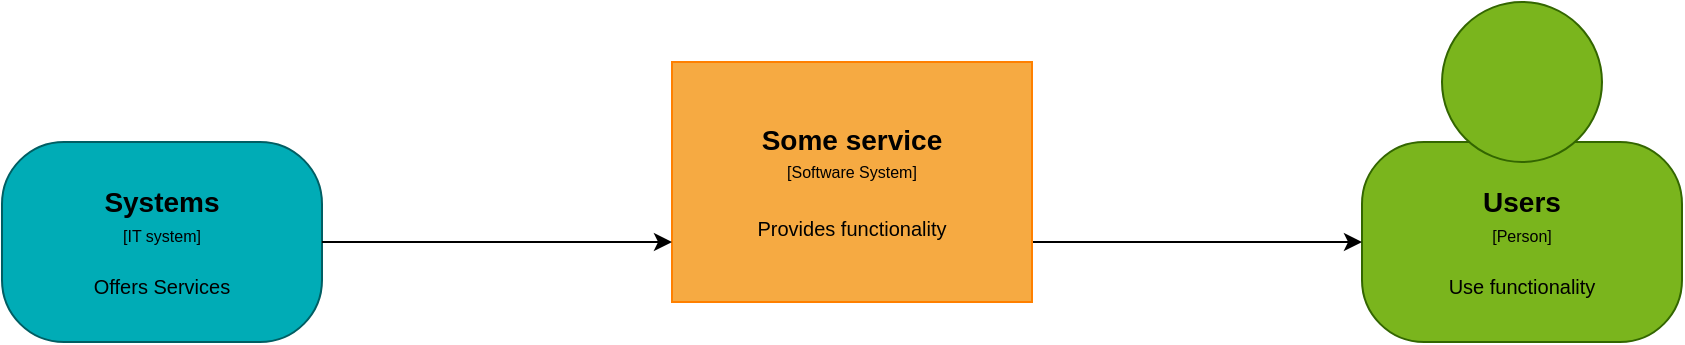 <mxfile version="16.5.1" type="device" pages="3"><diagram id="jrasyvwKhYdHsA7TbkCG" name="Domain - Systems &amp; Users"><mxGraphModel dx="2062" dy="1225" grid="1" gridSize="10" guides="1" tooltips="1" connect="1" arrows="1" fold="1" page="1" pageScale="1" pageWidth="1169" pageHeight="827" math="0" shadow="0"><root><mxCell id="0"/><mxCell id="1" parent="0"/><object label="" placeholders="1" instruction="edit data of the lower shape within the group" id="B37Gq2grIWzjb4JiOZLF-1"><mxCell style="group;resizable=0;" vertex="1" connectable="0" parent="1"><mxGeometry x="840" y="200" width="160" height="170" as="geometry"/></mxCell></object><object label="&lt;div style=&quot;white-space: normal;&quot;&gt;&lt;span style=&quot;font-size: 14px&quot;&gt;&lt;b&gt;Users&lt;/b&gt;&lt;/span&gt;&lt;/div&gt;&lt;div style=&quot;white-space: normal;&quot;&gt;&lt;font style=&quot;font-size: 8px&quot;&gt;[Person]&lt;/font&gt;&lt;/div&gt;&lt;div style=&quot;white-space: normal; font-size: 8px;&quot;&gt;&lt;span style=&quot;font-size: x-small&quot;&gt;&lt;br&gt;&lt;/span&gt;&lt;/div&gt;&lt;div style=&quot;white-space: normal;&quot;&gt;&lt;font size=&quot;1&quot;&gt;Use functionality&lt;/font&gt;&lt;/div&gt;" name="Actor Name" description="Description" placeholders="1" id="B37Gq2grIWzjb4JiOZLF-2"><mxCell style="rounded=1;whiteSpace=wrap;html=1;strokeColor=#336600;fillColor=#7AB51D;fontColor=#000000;arcSize=31;" vertex="1" parent="B37Gq2grIWzjb4JiOZLF-1"><mxGeometry y="70" width="160" height="100" as="geometry"/></mxCell></object><mxCell id="B37Gq2grIWzjb4JiOZLF-3" value="" style="ellipse;whiteSpace=wrap;html=1;aspect=fixed;strokeColor=#336600;fillColor=#7AB51D;fontColor=#000000;" vertex="1" parent="B37Gq2grIWzjb4JiOZLF-1"><mxGeometry x="40" width="80" height="80" as="geometry"/></mxCell><object label="" placeholders="1" instruction="edit data of the lower shape within the group" id="B37Gq2grIWzjb4JiOZLF-4"><mxCell style="group;resizable=0;fillColor=none;" vertex="1" connectable="0" parent="1"><mxGeometry x="160" y="200" width="160" height="170" as="geometry"/></mxCell></object><object label="&lt;div style=&quot;white-space: normal;&quot;&gt;&lt;span style=&quot;font-size: 14px&quot;&gt;&lt;b&gt;Systems&lt;/b&gt;&lt;/span&gt;&lt;/div&gt;&lt;div style=&quot;white-space: normal;&quot;&gt;&lt;font style=&quot;font-size: 8px&quot;&gt;[IT system]&lt;/font&gt;&lt;/div&gt;&lt;div style=&quot;white-space: normal; font-size: 8px;&quot;&gt;&lt;span style=&quot;font-size: x-small&quot;&gt;&lt;br&gt;&lt;/span&gt;&lt;/div&gt;&lt;div style=&quot;white-space: normal;&quot;&gt;&lt;font size=&quot;1&quot;&gt;Offers Services&lt;/font&gt;&lt;/div&gt;" name="Actor Name" description="Description" placeholders="1" id="B37Gq2grIWzjb4JiOZLF-5"><mxCell style="rounded=1;whiteSpace=wrap;html=1;strokeColor=#005E63;fillColor=#00ACB6;fontColor=#000000;arcSize=31;" vertex="1" parent="B37Gq2grIWzjb4JiOZLF-4"><mxGeometry y="70" width="160" height="100" as="geometry"/></mxCell></object><mxCell id="B37Gq2grIWzjb4JiOZLF-11" style="edgeStyle=orthogonalEdgeStyle;rounded=0;orthogonalLoop=1;jettySize=auto;html=1;exitX=1;exitY=0.75;exitDx=0;exitDy=0;" edge="1" parent="1" source="B37Gq2grIWzjb4JiOZLF-7" target="B37Gq2grIWzjb4JiOZLF-2"><mxGeometry relative="1" as="geometry"/></mxCell><object label="&lt;div&gt;&lt;span style=&quot;font-size: 14px&quot;&gt;&lt;b&gt;Some service&lt;/b&gt;&lt;/span&gt;&lt;/div&gt;&lt;div&gt;&lt;span style=&quot;font-size: 8px&quot;&gt;[Software System]&lt;/span&gt;&lt;/div&gt;&lt;div&gt;&lt;span style=&quot;font-size: 8px&quot;&gt;&lt;br&gt;&lt;/span&gt;&lt;/div&gt;&lt;div&gt;&lt;font size=&quot;1&quot;&gt;Provides functionality&lt;/font&gt;&lt;/div&gt;" placeholders="1" name="Software System Name" description="Description" id="B37Gq2grIWzjb4JiOZLF-7"><mxCell style="rounded=0;whiteSpace=wrap;html=1;fillColor=#F6AA42;fontColor=#000000;strokeColor=#FF8000;resizable=0;" vertex="1" parent="1"><mxGeometry x="495" y="230" width="180" height="120" as="geometry"/></mxCell></object><mxCell id="B37Gq2grIWzjb4JiOZLF-10" style="edgeStyle=orthogonalEdgeStyle;rounded=0;orthogonalLoop=1;jettySize=auto;html=1;entryX=0;entryY=0.75;entryDx=0;entryDy=0;" edge="1" parent="1" source="B37Gq2grIWzjb4JiOZLF-5" target="B37Gq2grIWzjb4JiOZLF-7"><mxGeometry relative="1" as="geometry"/></mxCell></root></mxGraphModel></diagram><diagram id="EiJC2YVmHB21Ij3XNDWi" name="Systems and Users in Domain"><mxGraphModel dx="1718" dy="1021" grid="1" gridSize="10" guides="1" tooltips="1" connect="1" arrows="1" fold="1" page="1" pageScale="1" pageWidth="1169" pageHeight="827" math="0" shadow="0"><root><mxCell id="-Hp37qyI2WW-Flt4S5uK-0"/><mxCell id="-Hp37qyI2WW-Flt4S5uK-1" parent="-Hp37qyI2WW-Flt4S5uK-0"/><object label="&lt;font style=&quot;font-size: 10px&quot;&gt;&lt;b&gt;UCS Domain&lt;/b&gt;&lt;br style=&quot;font-size: 10px&quot;&gt;[Domain]&lt;/font&gt;" placeholders="1" name="Domain Name" id="-k9TXEfLz49bdfvbWtKc-9"><mxCell style="rounded=0;whiteSpace=wrap;html=1;strokeColor=#828282;fillColor=none;fontColor=#000000;align=left;labelPosition=center;verticalLabelPosition=middle;verticalAlign=bottom;dashed=1;strokeWidth=1;perimeterSpacing=0;spacing=2;spacingTop=0;fontSize=10;dashPattern=8 8;" vertex="1" parent="-Hp37qyI2WW-Flt4S5uK-1"><mxGeometry x="75" y="84" width="1020" height="660" as="geometry"/></mxCell></object><object label="" placeholders="1" instruction="edit data of the lower shape within the group" id="-k9TXEfLz49bdfvbWtKc-0"><mxCell style="group;resizable=0;fontColor=#000000;" vertex="1" connectable="0" parent="-Hp37qyI2WW-Flt4S5uK-1"><mxGeometry x="896" y="304" width="180" height="180" as="geometry"/></mxCell></object><object label="" placeholders="1" instruction="edit data of the lower shape within the group" id="9b2kfCeRrkJ-WDUqMwjG-0"><mxCell style="group;resizable=0;" vertex="1" connectable="0" parent="-k9TXEfLz49bdfvbWtKc-0"><mxGeometry x="10" y="-10" width="170" height="170" as="geometry"/></mxCell></object><object label="" placeholders="1" instruction="edit data of the lower shape within the group" id="9b2kfCeRrkJ-WDUqMwjG-9"><mxCell style="group;resizable=0;" vertex="1" connectable="0" parent="9b2kfCeRrkJ-WDUqMwjG-0"><mxGeometry x="10" y="-10" width="160" height="170" as="geometry"/></mxCell></object><object label="&lt;div style=&quot;color: rgb(255 , 255 , 255) ; white-space: normal&quot;&gt;&lt;span style=&quot;font-size: 14px&quot;&gt;&lt;b&gt;Users&lt;/b&gt;&lt;/span&gt;&lt;/div&gt;&lt;div style=&quot;color: rgb(255 , 255 , 255) ; white-space: normal&quot;&gt;&lt;font style=&quot;font-size: 8px&quot;&gt;[Person]&lt;/font&gt;&lt;/div&gt;&lt;div style=&quot;color: rgb(255 , 255 , 255) ; white-space: normal ; font-size: 8px&quot;&gt;&lt;span style=&quot;font-size: x-small&quot;&gt;&lt;br&gt;&lt;/span&gt;&lt;/div&gt;&lt;div style=&quot;color: rgb(255 , 255 , 255) ; white-space: normal&quot;&gt;&lt;font size=&quot;1&quot;&gt;Use functionality&lt;/font&gt;&lt;/div&gt;" name="Actor Name" description="Description" placeholders="1" id="9b2kfCeRrkJ-WDUqMwjG-10"><mxCell style="rounded=1;whiteSpace=wrap;html=1;strokeColor=#336600;fillColor=#7AB51D;fontColor=#000000;arcSize=31;" vertex="1" parent="9b2kfCeRrkJ-WDUqMwjG-9"><mxGeometry y="70" width="160" height="100" as="geometry"/></mxCell></object><mxCell id="9b2kfCeRrkJ-WDUqMwjG-11" value="" style="ellipse;whiteSpace=wrap;html=1;aspect=fixed;strokeColor=#336600;fillColor=#7AB51D;fontColor=#000000;" vertex="1" parent="9b2kfCeRrkJ-WDUqMwjG-9"><mxGeometry x="40" width="80" height="80" as="geometry"/></mxCell><object label="&lt;div style=&quot;color: rgb(255 , 255 , 255) ; white-space: normal&quot;&gt;&lt;span style=&quot;font-size: 14px&quot;&gt;&lt;b&gt;Users&lt;/b&gt;&lt;/span&gt;&lt;/div&gt;&lt;div style=&quot;color: rgb(255 , 255 , 255) ; white-space: normal&quot;&gt;&lt;font style=&quot;font-size: 8px&quot;&gt;[Person]&lt;/font&gt;&lt;/div&gt;&lt;div style=&quot;color: rgb(255 , 255 , 255) ; white-space: normal ; font-size: 8px&quot;&gt;&lt;span style=&quot;font-size: x-small&quot;&gt;&lt;br&gt;&lt;/span&gt;&lt;/div&gt;&lt;div style=&quot;color: rgb(255 , 255 , 255) ; white-space: normal&quot;&gt;&lt;font size=&quot;1&quot;&gt;Use functionality&lt;/font&gt;&lt;/div&gt;" name="Actor Name" description="Description" placeholders="1" id="9b2kfCeRrkJ-WDUqMwjG-1"><mxCell style="rounded=1;whiteSpace=wrap;html=1;strokeColor=#336600;fillColor=#7AB51D;fontColor=#000000;arcSize=31;" vertex="1" parent="9b2kfCeRrkJ-WDUqMwjG-0"><mxGeometry y="70" width="160" height="100" as="geometry"/></mxCell></object><mxCell id="9b2kfCeRrkJ-WDUqMwjG-2" value="" style="ellipse;whiteSpace=wrap;html=1;aspect=fixed;strokeColor=#336600;fillColor=#7AB51D;fontColor=#000000;" vertex="1" parent="9b2kfCeRrkJ-WDUqMwjG-0"><mxGeometry x="40" width="80" height="80" as="geometry"/></mxCell><object label="&lt;div style=&quot;white-space: normal;&quot;&gt;&lt;span style=&quot;font-size: 14px&quot;&gt;&lt;b&gt;Users&lt;/b&gt;&lt;/span&gt;&lt;/div&gt;&lt;div style=&quot;white-space: normal;&quot;&gt;&lt;font style=&quot;font-size: 8px&quot;&gt;[Person]&lt;/font&gt;&lt;/div&gt;&lt;div style=&quot;white-space: normal; font-size: 8px;&quot;&gt;&lt;span style=&quot;font-size: x-small&quot;&gt;&lt;br&gt;&lt;/span&gt;&lt;/div&gt;&lt;div style=&quot;white-space: normal;&quot;&gt;&lt;font size=&quot;1&quot;&gt;Use functionality&lt;/font&gt;&lt;/div&gt;" name="Actor Name" description="Description" placeholders="1" id="-k9TXEfLz49bdfvbWtKc-1"><mxCell style="rounded=1;whiteSpace=wrap;html=1;strokeColor=#336600;fillColor=#7AB51D;fontColor=#000000;arcSize=31;" vertex="1" parent="-k9TXEfLz49bdfvbWtKc-0"><mxGeometry y="70" width="160" height="100" as="geometry"/></mxCell></object><mxCell id="-k9TXEfLz49bdfvbWtKc-2" value="" style="ellipse;whiteSpace=wrap;html=1;aspect=fixed;strokeColor=#336600;fillColor=#7AB51D;fontColor=#000000;" vertex="1" parent="-k9TXEfLz49bdfvbWtKc-0"><mxGeometry x="40" width="80" height="80" as="geometry"/></mxCell><mxCell id="-k9TXEfLz49bdfvbWtKc-6" style="edgeStyle=orthogonalEdgeStyle;rounded=0;orthogonalLoop=1;jettySize=auto;html=1;exitX=1;exitY=0.75;exitDx=0;exitDy=0;endArrow=none;endFill=0;" edge="1" parent="-Hp37qyI2WW-Flt4S5uK-1" source="-k9TXEfLz49bdfvbWtKc-7"><mxGeometry relative="1" as="geometry"><mxPoint x="753" y="424" as="targetPoint"/></mxGeometry></mxCell><object label="&lt;div&gt;&lt;span style=&quot;font-size: 14px&quot;&gt;&lt;b&gt;Service A&lt;/b&gt;&lt;/span&gt;&lt;/div&gt;&lt;div&gt;&lt;span style=&quot;font-size: 8px&quot;&gt;[Software System]&lt;/span&gt;&lt;/div&gt;&lt;div&gt;&lt;span style=&quot;font-size: 8px&quot;&gt;&lt;br&gt;&lt;/span&gt;&lt;/div&gt;&lt;div&gt;&lt;font size=&quot;1&quot;&gt;Provides functionality&lt;/font&gt;&lt;/div&gt;" placeholders="1" name="Software System Name" description="Description" id="-k9TXEfLz49bdfvbWtKc-7"><mxCell style="rounded=0;whiteSpace=wrap;html=1;fillColor=#F6AA42;fontColor=#000000;strokeColor=#BF8533;resizable=0;" vertex="1" parent="-Hp37qyI2WW-Flt4S5uK-1"><mxGeometry x="430" y="134" width="180" height="120" as="geometry"/></mxCell></object><mxCell id="-k9TXEfLz49bdfvbWtKc-8" style="edgeStyle=orthogonalEdgeStyle;rounded=0;orthogonalLoop=1;jettySize=auto;html=1;" edge="1" parent="-Hp37qyI2WW-Flt4S5uK-1" source="-k9TXEfLz49bdfvbWtKc-4" target="-k9TXEfLz49bdfvbWtKc-7"><mxGeometry relative="1" as="geometry"/></mxCell><mxCell id="9b2kfCeRrkJ-WDUqMwjG-12" style="edgeStyle=orthogonalEdgeStyle;rounded=0;orthogonalLoop=1;jettySize=auto;html=1;entryX=0;entryY=0.5;entryDx=0;entryDy=0;exitX=1;exitY=0.75;exitDx=0;exitDy=0;" edge="1" parent="-Hp37qyI2WW-Flt4S5uK-1" source="-k9TXEfLz49bdfvbWtKc-16" target="-k9TXEfLz49bdfvbWtKc-1"><mxGeometry relative="1" as="geometry"/></mxCell><object label="&lt;div&gt;&lt;span style=&quot;font-size: 14px&quot;&gt;&lt;b&gt;Service B&lt;/b&gt;&lt;/span&gt;&lt;/div&gt;&lt;div&gt;&lt;span style=&quot;font-size: 8px&quot;&gt;[Software System]&lt;/span&gt;&lt;/div&gt;&lt;div&gt;&lt;span style=&quot;font-size: 8px&quot;&gt;&lt;br&gt;&lt;/span&gt;&lt;/div&gt;&lt;div&gt;&lt;font size=&quot;1&quot;&gt;Provides functionality&lt;/font&gt;&lt;/div&gt;" placeholders="1" name="Software System Name" description="Description" id="-k9TXEfLz49bdfvbWtKc-16"><mxCell style="rounded=0;whiteSpace=wrap;html=1;fillColor=#F6AA42;fontColor=#000000;strokeColor=#BF8533;resizable=0;" vertex="1" parent="-Hp37qyI2WW-Flt4S5uK-1"><mxGeometry x="430" y="334" width="180" height="120" as="geometry"/></mxCell></object><mxCell id="9b2kfCeRrkJ-WDUqMwjG-13" style="edgeStyle=orthogonalEdgeStyle;rounded=0;orthogonalLoop=1;jettySize=auto;html=1;exitX=1;exitY=0.75;exitDx=0;exitDy=0;endArrow=none;endFill=0;" edge="1" parent="-Hp37qyI2WW-Flt4S5uK-1" source="-k9TXEfLz49bdfvbWtKc-17"><mxGeometry relative="1" as="geometry"><mxPoint x="753" y="424" as="targetPoint"/></mxGeometry></mxCell><object label="&lt;div&gt;&lt;span style=&quot;font-size: 14px&quot;&gt;&lt;b&gt;Service ...&lt;/b&gt;&lt;/span&gt;&lt;/div&gt;&lt;div&gt;&lt;span style=&quot;font-size: 8px&quot;&gt;[Software System]&lt;/span&gt;&lt;/div&gt;&lt;div&gt;&lt;span style=&quot;font-size: 8px&quot;&gt;&lt;br&gt;&lt;/span&gt;&lt;/div&gt;&lt;div&gt;&lt;font size=&quot;1&quot;&gt;Provides functionality&lt;/font&gt;&lt;/div&gt;" placeholders="1" name="Software System Name" description="Description" id="-k9TXEfLz49bdfvbWtKc-17"><mxCell style="rounded=0;whiteSpace=wrap;html=1;fillColor=#F6AA42;fontColor=#000000;strokeColor=#BF8533;resizable=0;labelBackgroundColor=none;" vertex="1" parent="-Hp37qyI2WW-Flt4S5uK-1"><mxGeometry x="430" y="534" width="180" height="120" as="geometry"/></mxCell></object><mxCell id="-k9TXEfLz49bdfvbWtKc-18" style="edgeStyle=orthogonalEdgeStyle;rounded=0;orthogonalLoop=1;jettySize=auto;html=1;" edge="1" parent="-Hp37qyI2WW-Flt4S5uK-1" source="-k9TXEfLz49bdfvbWtKc-11" target="-k9TXEfLz49bdfvbWtKc-16"><mxGeometry relative="1" as="geometry"/></mxCell><mxCell id="-k9TXEfLz49bdfvbWtKc-19" style="edgeStyle=orthogonalEdgeStyle;rounded=0;orthogonalLoop=1;jettySize=auto;html=1;entryX=0;entryY=0.5;entryDx=0;entryDy=0;" edge="1" parent="-Hp37qyI2WW-Flt4S5uK-1" source="-k9TXEfLz49bdfvbWtKc-14" target="-k9TXEfLz49bdfvbWtKc-17"><mxGeometry relative="1" as="geometry"/></mxCell><object label="&lt;div style=&quot;white-space: normal;&quot;&gt;&lt;span style=&quot;font-size: 14px&quot;&gt;&lt;b&gt;System ...&lt;/b&gt;&lt;/span&gt;&lt;/div&gt;&lt;div style=&quot;white-space: normal;&quot;&gt;&lt;font style=&quot;font-size: 8px&quot;&gt;[IT system]&lt;/font&gt;&lt;/div&gt;&lt;div style=&quot;white-space: normal; font-size: 8px;&quot;&gt;&lt;span style=&quot;font-size: x-small&quot;&gt;&lt;br&gt;&lt;/span&gt;&lt;/div&gt;&lt;div style=&quot;white-space: normal;&quot;&gt;&lt;font size=&quot;1&quot;&gt;Offers Service ...&lt;/font&gt;&lt;/div&gt;" name="Actor Name" description="Description" placeholders="1" id="-k9TXEfLz49bdfvbWtKc-14"><mxCell style="rounded=1;whiteSpace=wrap;html=1;strokeColor=#005E63;fillColor=#00ACB6;fontColor=#000000;arcSize=31;" vertex="1" parent="-Hp37qyI2WW-Flt4S5uK-1"><mxGeometry x="95" y="544" width="160" height="100" as="geometry"/></mxCell></object><object label="&lt;div style=&quot;white-space: normal;&quot;&gt;&lt;span style=&quot;font-size: 14px&quot;&gt;&lt;b&gt;System B&lt;/b&gt;&lt;/span&gt;&lt;/div&gt;&lt;div style=&quot;white-space: normal;&quot;&gt;&lt;font style=&quot;font-size: 8px&quot;&gt;[IT system]&lt;/font&gt;&lt;/div&gt;&lt;div style=&quot;white-space: normal; font-size: 8px;&quot;&gt;&lt;span style=&quot;font-size: x-small&quot;&gt;&lt;br&gt;&lt;/span&gt;&lt;/div&gt;&lt;div style=&quot;white-space: normal;&quot;&gt;&lt;font size=&quot;1&quot;&gt;Offers Service B&lt;/font&gt;&lt;/div&gt;" name="Actor Name" description="Description" placeholders="1" id="-k9TXEfLz49bdfvbWtKc-11"><mxCell style="rounded=1;whiteSpace=wrap;html=1;strokeColor=#005E63;fillColor=#00ACB6;fontColor=#000000;arcSize=31;" vertex="1" parent="-Hp37qyI2WW-Flt4S5uK-1"><mxGeometry x="95" y="344" width="160" height="100" as="geometry"/></mxCell></object><object label="&lt;div style=&quot;white-space: normal;&quot;&gt;&lt;span style=&quot;font-size: 14px&quot;&gt;&lt;b&gt;System A&lt;/b&gt;&lt;/span&gt;&lt;/div&gt;&lt;div style=&quot;white-space: normal;&quot;&gt;&lt;font style=&quot;font-size: 8px&quot;&gt;[IT system]&lt;/font&gt;&lt;/div&gt;&lt;div style=&quot;white-space: normal; font-size: 8px;&quot;&gt;&lt;span style=&quot;font-size: x-small&quot;&gt;&lt;br&gt;&lt;/span&gt;&lt;/div&gt;&lt;div style=&quot;white-space: normal;&quot;&gt;&lt;font size=&quot;1&quot;&gt;Offers Service A&lt;/font&gt;&lt;/div&gt;" name="Actor Name" description="Description" placeholders="1" id="-k9TXEfLz49bdfvbWtKc-4"><mxCell style="rounded=1;whiteSpace=wrap;html=1;strokeColor=#005E63;fillColor=#00ACB6;fontColor=#000000;arcSize=31;" vertex="1" parent="-Hp37qyI2WW-Flt4S5uK-1"><mxGeometry x="95" y="144" width="160" height="100" as="geometry"/></mxCell></object></root></mxGraphModel></diagram><diagram id="zLzr_QgLj4AL0KJtn9Wp" name="Domain database"><mxGraphModel dx="1178" dy="1869" grid="1" gridSize="10" guides="1" tooltips="1" connect="1" arrows="1" fold="1" page="1" pageScale="1" pageWidth="827" pageHeight="1169" math="0" shadow="0"><root><mxCell id="LEUE8VJF1oEx7ZblFDc0-0"/><mxCell id="LEUE8VJF1oEx7ZblFDc0-1" parent="LEUE8VJF1oEx7ZblFDc0-0"/><object label="&lt;div style=&quot;white-space: normal;&quot;&gt;&lt;span style=&quot;font-size: 14px&quot;&gt;&lt;b&gt;Domain database&lt;/b&gt;&lt;/span&gt;&lt;/div&gt;&lt;div style=&quot;font-size: 12px; white-space: normal;&quot;&gt;&lt;font style=&quot;font-size: 8px&quot;&gt;[Container: database]&lt;/font&gt;&lt;/div&gt;&lt;div style=&quot;white-space: normal; font-size: 8px;&quot;&gt;&lt;font style=&quot;line-height: 9.6px&quot;&gt;&lt;br&gt;&lt;/font&gt;&lt;/div&gt;&lt;div style=&quot;white-space: normal;&quot;&gt;Central database for domain objects&lt;/div&gt;" placeholders="1" name="Container Name" description="Description" technology="e.g. PostgreSQL" id="dHAVK-8rMT2LzxiaRHFa-45"><mxCell style="shape=cylinder;whiteSpace=wrap;html=1;boundedLbl=1;backgroundOutline=1;strokeColor=#BF8533;strokeWidth=1;fillColor=#F6AA42;fontSize=9;fontColor=#000000;align=center;resizable=0;labelBackgroundColor=none;" vertex="1" parent="LEUE8VJF1oEx7ZblFDc0-1"><mxGeometry x="311.46" y="-600" width="180" height="120" as="geometry"/></mxCell></object><mxCell id="dHAVK-8rMT2LzxiaRHFa-46" value="" style="endArrow=none;html=1;rounded=0;fontColor=#000000;entryX=0.15;entryY=0.05;entryDx=0;entryDy=0;entryPerimeter=0;exitX=0;exitY=1;exitDx=0;exitDy=0;" edge="1" parent="LEUE8VJF1oEx7ZblFDc0-1" source="LEUE8VJF1oEx7ZblFDc0-2" target="dHAVK-8rMT2LzxiaRHFa-45"><mxGeometry width="50" height="50" relative="1" as="geometry"><mxPoint x="-38.53" y="-520" as="sourcePoint"/><mxPoint x="11.47" y="-570" as="targetPoint"/></mxGeometry></mxCell><mxCell id="dHAVK-8rMT2LzxiaRHFa-47" value="" style="endArrow=none;html=1;rounded=0;fontColor=#000000;entryX=0.85;entryY=0.05;entryDx=0;entryDy=0;entryPerimeter=0;exitX=1;exitY=1;exitDx=0;exitDy=0;" edge="1" parent="LEUE8VJF1oEx7ZblFDc0-1" source="LEUE8VJF1oEx7ZblFDc0-2" target="dHAVK-8rMT2LzxiaRHFa-45"><mxGeometry width="50" height="50" relative="1" as="geometry"><mxPoint x="181.47" y="-740" as="sourcePoint"/><mxPoint x="348.47" y="-599" as="targetPoint"/></mxGeometry></mxCell><mxCell id="DHWsSjs4ibbHMgGCK82g-1" value="" style="endArrow=none;html=1;rounded=0;fontColor=#000000;entryX=0;entryY=0;entryDx=0;entryDy=0;exitX=0.15;exitY=0.95;exitDx=0;exitDy=0;exitPerimeter=0;" edge="1" parent="LEUE8VJF1oEx7ZblFDc0-1" source="dHAVK-8rMT2LzxiaRHFa-45" target="NktUftD6-f4OuMkN_kqY-15"><mxGeometry width="50" height="50" relative="1" as="geometry"><mxPoint x="341.47" y="-500" as="sourcePoint"/><mxPoint x="661.47" y="-650" as="targetPoint"/></mxGeometry></mxCell><mxCell id="DHWsSjs4ibbHMgGCK82g-2" value="" style="endArrow=none;html=1;rounded=0;fontColor=#000000;exitX=0.85;exitY=0.95;exitDx=0;exitDy=0;exitPerimeter=0;entryX=1;entryY=0;entryDx=0;entryDy=0;" edge="1" parent="LEUE8VJF1oEx7ZblFDc0-1" source="dHAVK-8rMT2LzxiaRHFa-45" target="NktUftD6-f4OuMkN_kqY-15"><mxGeometry width="50" height="50" relative="1" as="geometry"><mxPoint x="611.47" y="-600" as="sourcePoint"/><mxPoint x="661.47" y="-650" as="targetPoint"/></mxGeometry></mxCell><object label="&lt;font style=&quot;font-size: 10px&quot;&gt;&lt;b&gt;Identities&lt;/b&gt;&lt;br style=&quot;font-size: 10px&quot;&gt;[Container]&lt;/font&gt;" placeholders="1" name="Container Name" id="LEUE8VJF1oEx7ZblFDc0-2"><mxCell style="rounded=0;whiteSpace=wrap;html=1;strokeColor=#828282;fillColor=#D8D8D6;fontColor=#000000;align=left;labelPosition=center;verticalLabelPosition=middle;verticalAlign=bottom;dashed=1;strokeWidth=1;perimeterSpacing=0;spacing=2;spacingTop=0;fontSize=10;dashPattern=8 8;container=0;labelBackgroundColor=none;" vertex="1" parent="LEUE8VJF1oEx7ZblFDc0-1"><mxGeometry x="152.2" y="-940" width="498.53" height="260" as="geometry"><mxRectangle x="560" y="40" width="110" height="30" as="alternateBounds"/></mxGeometry></mxCell></object><object label="&lt;font style=&quot;font-size: 10px&quot;&gt;&lt;b&gt;User Group B&lt;/b&gt;&lt;br style=&quot;font-size: 10px&quot;&gt;[Container]&lt;/font&gt;" placeholders="1" name="Container Name" id="dHAVK-8rMT2LzxiaRHFa-13"><mxCell style="rounded=0;whiteSpace=wrap;html=1;strokeColor=#828282;fillColor=default;fontColor=#000000;align=left;labelPosition=center;verticalLabelPosition=middle;verticalAlign=bottom;dashed=1;strokeWidth=1;perimeterSpacing=0;spacing=2;spacingTop=0;fontSize=10;dashPattern=8 8;container=0;labelBackgroundColor=none;" vertex="1" parent="LEUE8VJF1oEx7ZblFDc0-1"><mxGeometry x="170.73" y="-820" width="270" height="100" as="geometry"><mxRectangle x="560" y="40" width="110" height="30" as="alternateBounds"/></mxGeometry></mxCell></object><mxCell id="dHAVK-8rMT2LzxiaRHFa-14" value="" style="group" vertex="1" connectable="0" parent="LEUE8VJF1oEx7ZblFDc0-1"><mxGeometry x="180.73" y="-800" width="47.06" height="50" as="geometry"/></mxCell><object label="&lt;div style=&quot;white-space: normal&quot;&gt;&lt;br&gt;&lt;/div&gt;" name="Actor Name" description="Description" placeholders="1" id="dHAVK-8rMT2LzxiaRHFa-15"><mxCell style="rounded=1;whiteSpace=wrap;html=1;strokeColor=#336600;fillColor=#7AB51D;fontColor=#000000;arcSize=31;" vertex="1" parent="dHAVK-8rMT2LzxiaRHFa-14"><mxGeometry y="20.588" width="47.06" height="29.412" as="geometry"/></mxCell></object><mxCell id="dHAVK-8rMT2LzxiaRHFa-16" value="" style="ellipse;whiteSpace=wrap;html=1;aspect=fixed;strokeColor=#336600;fillColor=#7AB51D;fontColor=#000000;" vertex="1" parent="dHAVK-8rMT2LzxiaRHFa-14"><mxGeometry x="11.765" width="23.529" height="23.529" as="geometry"/></mxCell><mxCell id="dHAVK-8rMT2LzxiaRHFa-17" value="" style="group" vertex="1" connectable="0" parent="LEUE8VJF1oEx7ZblFDc0-1"><mxGeometry x="230.73" y="-800" width="47.06" height="50" as="geometry"/></mxCell><object label="&lt;div style=&quot;white-space: normal&quot;&gt;&lt;br&gt;&lt;/div&gt;" name="Actor Name" description="Description" placeholders="1" id="dHAVK-8rMT2LzxiaRHFa-18"><mxCell style="rounded=1;whiteSpace=wrap;html=1;strokeColor=#336600;fillColor=#7AB51D;fontColor=#000000;arcSize=31;" vertex="1" parent="dHAVK-8rMT2LzxiaRHFa-17"><mxGeometry y="20.588" width="47.06" height="29.412" as="geometry"/></mxCell></object><mxCell id="dHAVK-8rMT2LzxiaRHFa-19" value="" style="ellipse;whiteSpace=wrap;html=1;aspect=fixed;strokeColor=#336600;fillColor=#7AB51D;fontColor=#000000;" vertex="1" parent="dHAVK-8rMT2LzxiaRHFa-17"><mxGeometry x="11.765" width="23.529" height="23.529" as="geometry"/></mxCell><mxCell id="dHAVK-8rMT2LzxiaRHFa-20" value="" style="group" vertex="1" connectable="0" parent="LEUE8VJF1oEx7ZblFDc0-1"><mxGeometry x="280.73" y="-800" width="47.06" height="50" as="geometry"/></mxCell><object label="&lt;div style=&quot;white-space: normal&quot;&gt;&lt;br&gt;&lt;/div&gt;" name="Actor Name" description="Description" placeholders="1" id="dHAVK-8rMT2LzxiaRHFa-21"><mxCell style="rounded=1;whiteSpace=wrap;html=1;strokeColor=#336600;fillColor=#7AB51D;fontColor=#000000;arcSize=31;" vertex="1" parent="dHAVK-8rMT2LzxiaRHFa-20"><mxGeometry y="20.588" width="47.06" height="29.412" as="geometry"/></mxCell></object><mxCell id="dHAVK-8rMT2LzxiaRHFa-22" value="" style="ellipse;whiteSpace=wrap;html=1;aspect=fixed;strokeColor=#336600;fillColor=#7AB51D;fontColor=#000000;" vertex="1" parent="dHAVK-8rMT2LzxiaRHFa-20"><mxGeometry x="11.765" width="23.529" height="23.529" as="geometry"/></mxCell><mxCell id="dHAVK-8rMT2LzxiaRHFa-23" value="" style="group" vertex="1" connectable="0" parent="LEUE8VJF1oEx7ZblFDc0-1"><mxGeometry x="330.73" y="-800" width="47.06" height="50" as="geometry"/></mxCell><object label="&lt;div style=&quot;white-space: normal&quot;&gt;&lt;br&gt;&lt;/div&gt;" name="Actor Name" description="Description" placeholders="1" id="dHAVK-8rMT2LzxiaRHFa-24"><mxCell style="rounded=1;whiteSpace=wrap;html=1;strokeColor=#336600;fillColor=#7AB51D;fontColor=#000000;arcSize=31;" vertex="1" parent="dHAVK-8rMT2LzxiaRHFa-23"><mxGeometry y="20.588" width="47.06" height="29.412" as="geometry"/></mxCell></object><mxCell id="dHAVK-8rMT2LzxiaRHFa-25" value="" style="ellipse;whiteSpace=wrap;html=1;aspect=fixed;strokeColor=#336600;fillColor=#7AB51D;fontColor=#000000;" vertex="1" parent="dHAVK-8rMT2LzxiaRHFa-23"><mxGeometry x="11.765" width="23.529" height="23.529" as="geometry"/></mxCell><mxCell id="dHAVK-8rMT2LzxiaRHFa-26" value="" style="group" vertex="1" connectable="0" parent="LEUE8VJF1oEx7ZblFDc0-1"><mxGeometry x="380.73" y="-800" width="47.06" height="50" as="geometry"/></mxCell><object label="&lt;div style=&quot;white-space: normal&quot;&gt;&lt;br&gt;&lt;/div&gt;" name="Actor Name" description="Description" placeholders="1" id="dHAVK-8rMT2LzxiaRHFa-27"><mxCell style="rounded=1;whiteSpace=wrap;html=1;strokeColor=#336600;fillColor=#7AB51D;fontColor=#000000;arcSize=31;" vertex="1" parent="dHAVK-8rMT2LzxiaRHFa-26"><mxGeometry y="20.588" width="47.06" height="29.412" as="geometry"/></mxCell></object><mxCell id="dHAVK-8rMT2LzxiaRHFa-28" value="" style="ellipse;whiteSpace=wrap;html=1;aspect=fixed;strokeColor=#336600;fillColor=#7AB51D;fontColor=#000000;" vertex="1" parent="dHAVK-8rMT2LzxiaRHFa-26"><mxGeometry x="11.765" width="23.529" height="23.529" as="geometry"/></mxCell><object label="&lt;font style=&quot;font-size: 10px&quot;&gt;&lt;b&gt;User Group A&lt;/b&gt;&lt;br style=&quot;font-size: 10px&quot;&gt;[Container]&lt;/font&gt;" placeholders="1" name="Container Name" id="LEUE8VJF1oEx7ZblFDc0-3"><mxCell style="rounded=0;whiteSpace=wrap;html=1;strokeColor=#828282;fillColor=default;fontColor=#000000;align=left;labelPosition=center;verticalLabelPosition=middle;verticalAlign=bottom;dashed=1;strokeWidth=1;perimeterSpacing=0;spacing=2;spacingTop=0;fontSize=10;dashPattern=8 8;container=0;labelBackgroundColor=none;" vertex="1" parent="LEUE8VJF1oEx7ZblFDc0-1"><mxGeometry x="170.73" y="-930" width="470" height="100" as="geometry"><mxRectangle x="560" y="40" width="110" height="30" as="alternateBounds"/></mxGeometry></mxCell></object><mxCell id="DHWsSjs4ibbHMgGCK82g-56" value="" style="group" vertex="1" connectable="0" parent="LEUE8VJF1oEx7ZblFDc0-1"><mxGeometry x="180.73" y="-920" width="47.06" height="50" as="geometry"/></mxCell><object label="&lt;div style=&quot;white-space: normal&quot;&gt;&lt;br&gt;&lt;/div&gt;" name="Actor Name" description="Description" placeholders="1" id="DHWsSjs4ibbHMgGCK82g-57"><mxCell style="rounded=1;whiteSpace=wrap;html=1;strokeColor=#336600;fillColor=#7AB51D;fontColor=#000000;arcSize=31;" vertex="1" parent="DHWsSjs4ibbHMgGCK82g-56"><mxGeometry y="20.588" width="47.06" height="29.412" as="geometry"/></mxCell></object><mxCell id="DHWsSjs4ibbHMgGCK82g-58" value="" style="ellipse;whiteSpace=wrap;html=1;aspect=fixed;strokeColor=#336600;fillColor=#7AB51D;fontColor=#000000;" vertex="1" parent="DHWsSjs4ibbHMgGCK82g-56"><mxGeometry x="11.765" width="23.529" height="23.529" as="geometry"/></mxCell><mxCell id="DHWsSjs4ibbHMgGCK82g-59" value="" style="group" vertex="1" connectable="0" parent="LEUE8VJF1oEx7ZblFDc0-1"><mxGeometry x="230.73" y="-920" width="47.06" height="50" as="geometry"/></mxCell><object label="&lt;div style=&quot;white-space: normal&quot;&gt;&lt;br&gt;&lt;/div&gt;" name="Actor Name" description="Description" placeholders="1" id="DHWsSjs4ibbHMgGCK82g-60"><mxCell style="rounded=1;whiteSpace=wrap;html=1;strokeColor=#336600;fillColor=#7AB51D;fontColor=#000000;arcSize=31;" vertex="1" parent="DHWsSjs4ibbHMgGCK82g-59"><mxGeometry y="20.588" width="47.06" height="29.412" as="geometry"/></mxCell></object><mxCell id="DHWsSjs4ibbHMgGCK82g-61" value="" style="ellipse;whiteSpace=wrap;html=1;aspect=fixed;strokeColor=#336600;fillColor=#7AB51D;fontColor=#000000;" vertex="1" parent="DHWsSjs4ibbHMgGCK82g-59"><mxGeometry x="11.765" width="23.529" height="23.529" as="geometry"/></mxCell><mxCell id="DHWsSjs4ibbHMgGCK82g-62" value="" style="group" vertex="1" connectable="0" parent="LEUE8VJF1oEx7ZblFDc0-1"><mxGeometry x="280.73" y="-920" width="47.06" height="50" as="geometry"/></mxCell><object label="&lt;div style=&quot;white-space: normal&quot;&gt;&lt;br&gt;&lt;/div&gt;" name="Actor Name" description="Description" placeholders="1" id="DHWsSjs4ibbHMgGCK82g-63"><mxCell style="rounded=1;whiteSpace=wrap;html=1;strokeColor=#336600;fillColor=#7AB51D;fontColor=#000000;arcSize=31;" vertex="1" parent="DHWsSjs4ibbHMgGCK82g-62"><mxGeometry y="20.588" width="47.06" height="29.412" as="geometry"/></mxCell></object><mxCell id="DHWsSjs4ibbHMgGCK82g-64" value="" style="ellipse;whiteSpace=wrap;html=1;aspect=fixed;strokeColor=#336600;fillColor=#7AB51D;fontColor=#000000;" vertex="1" parent="DHWsSjs4ibbHMgGCK82g-62"><mxGeometry x="11.765" width="23.529" height="23.529" as="geometry"/></mxCell><mxCell id="DHWsSjs4ibbHMgGCK82g-65" value="" style="group" vertex="1" connectable="0" parent="LEUE8VJF1oEx7ZblFDc0-1"><mxGeometry x="330.73" y="-920" width="47.06" height="50" as="geometry"/></mxCell><object label="&lt;div style=&quot;white-space: normal&quot;&gt;&lt;br&gt;&lt;/div&gt;" name="Actor Name" description="Description" placeholders="1" id="DHWsSjs4ibbHMgGCK82g-66"><mxCell style="rounded=1;whiteSpace=wrap;html=1;strokeColor=#336600;fillColor=#7AB51D;fontColor=#000000;arcSize=31;" vertex="1" parent="DHWsSjs4ibbHMgGCK82g-65"><mxGeometry y="20.588" width="47.06" height="29.412" as="geometry"/></mxCell></object><mxCell id="DHWsSjs4ibbHMgGCK82g-67" value="" style="ellipse;whiteSpace=wrap;html=1;aspect=fixed;strokeColor=#336600;fillColor=#7AB51D;fontColor=#000000;" vertex="1" parent="DHWsSjs4ibbHMgGCK82g-65"><mxGeometry x="11.765" width="23.529" height="23.529" as="geometry"/></mxCell><mxCell id="DHWsSjs4ibbHMgGCK82g-68" value="" style="group" vertex="1" connectable="0" parent="LEUE8VJF1oEx7ZblFDc0-1"><mxGeometry x="380.73" y="-920" width="47.06" height="50" as="geometry"/></mxCell><object label="&lt;div style=&quot;white-space: normal&quot;&gt;&lt;br&gt;&lt;/div&gt;" name="Actor Name" description="Description" placeholders="1" id="DHWsSjs4ibbHMgGCK82g-69"><mxCell style="rounded=1;whiteSpace=wrap;html=1;strokeColor=#336600;fillColor=#7AB51D;fontColor=#000000;arcSize=31;" vertex="1" parent="DHWsSjs4ibbHMgGCK82g-68"><mxGeometry y="20.588" width="47.06" height="29.412" as="geometry"/></mxCell></object><mxCell id="DHWsSjs4ibbHMgGCK82g-70" value="" style="ellipse;whiteSpace=wrap;html=1;aspect=fixed;strokeColor=#336600;fillColor=#7AB51D;fontColor=#000000;" vertex="1" parent="DHWsSjs4ibbHMgGCK82g-68"><mxGeometry x="11.765" width="23.529" height="23.529" as="geometry"/></mxCell><mxCell id="DHWsSjs4ibbHMgGCK82g-71" value="" style="group" vertex="1" connectable="0" parent="LEUE8VJF1oEx7ZblFDc0-1"><mxGeometry x="430.73" y="-920" width="47.06" height="50" as="geometry"/></mxCell><object label="&lt;div style=&quot;white-space: normal&quot;&gt;&lt;br&gt;&lt;/div&gt;" name="Actor Name" description="Description" placeholders="1" id="DHWsSjs4ibbHMgGCK82g-72"><mxCell style="rounded=1;whiteSpace=wrap;html=1;strokeColor=#336600;fillColor=#7AB51D;fontColor=#000000;arcSize=31;" vertex="1" parent="DHWsSjs4ibbHMgGCK82g-71"><mxGeometry y="20.588" width="47.06" height="29.412" as="geometry"/></mxCell></object><mxCell id="DHWsSjs4ibbHMgGCK82g-73" value="" style="ellipse;whiteSpace=wrap;html=1;aspect=fixed;strokeColor=#336600;fillColor=#7AB51D;fontColor=#000000;" vertex="1" parent="DHWsSjs4ibbHMgGCK82g-71"><mxGeometry x="11.765" width="23.529" height="23.529" as="geometry"/></mxCell><mxCell id="DHWsSjs4ibbHMgGCK82g-74" value="" style="group" vertex="1" connectable="0" parent="LEUE8VJF1oEx7ZblFDc0-1"><mxGeometry x="480.73" y="-920" width="47.06" height="50" as="geometry"/></mxCell><object label="&lt;div style=&quot;white-space: normal&quot;&gt;&lt;br&gt;&lt;/div&gt;" name="Actor Name" description="Description" placeholders="1" id="DHWsSjs4ibbHMgGCK82g-75"><mxCell style="rounded=1;whiteSpace=wrap;html=1;strokeColor=#336600;fillColor=#7AB51D;fontColor=#000000;arcSize=31;" vertex="1" parent="DHWsSjs4ibbHMgGCK82g-74"><mxGeometry y="20.588" width="47.06" height="29.412" as="geometry"/></mxCell></object><mxCell id="DHWsSjs4ibbHMgGCK82g-76" value="" style="ellipse;whiteSpace=wrap;html=1;aspect=fixed;strokeColor=#336600;fillColor=#7AB51D;fontColor=#000000;" vertex="1" parent="DHWsSjs4ibbHMgGCK82g-74"><mxGeometry x="11.765" width="23.529" height="23.529" as="geometry"/></mxCell><mxCell id="DHWsSjs4ibbHMgGCK82g-77" value="" style="group" vertex="1" connectable="0" parent="LEUE8VJF1oEx7ZblFDc0-1"><mxGeometry x="530.73" y="-920" width="47.06" height="50" as="geometry"/></mxCell><object label="&lt;div style=&quot;white-space: normal&quot;&gt;&lt;br&gt;&lt;/div&gt;" name="Actor Name" description="Description" placeholders="1" id="DHWsSjs4ibbHMgGCK82g-78"><mxCell style="rounded=1;whiteSpace=wrap;html=1;strokeColor=#336600;fillColor=#7AB51D;fontColor=#000000;arcSize=31;" vertex="1" parent="DHWsSjs4ibbHMgGCK82g-77"><mxGeometry y="20.588" width="47.06" height="29.412" as="geometry"/></mxCell></object><mxCell id="DHWsSjs4ibbHMgGCK82g-79" value="" style="ellipse;whiteSpace=wrap;html=1;aspect=fixed;strokeColor=#336600;fillColor=#7AB51D;fontColor=#000000;" vertex="1" parent="DHWsSjs4ibbHMgGCK82g-77"><mxGeometry x="11.765" width="23.529" height="23.529" as="geometry"/></mxCell><mxCell id="DHWsSjs4ibbHMgGCK82g-80" value="" style="group" vertex="1" connectable="0" parent="LEUE8VJF1oEx7ZblFDc0-1"><mxGeometry x="580.73" y="-920" width="47.06" height="50" as="geometry"/></mxCell><object label="&lt;div style=&quot;white-space: normal&quot;&gt;&lt;br&gt;&lt;/div&gt;" name="Actor Name" description="Description" placeholders="1" id="DHWsSjs4ibbHMgGCK82g-81"><mxCell style="rounded=1;whiteSpace=wrap;html=1;strokeColor=#336600;fillColor=#7AB51D;fontColor=#000000;arcSize=31;" vertex="1" parent="DHWsSjs4ibbHMgGCK82g-80"><mxGeometry y="20.588" width="47.06" height="29.412" as="geometry"/></mxCell></object><mxCell id="DHWsSjs4ibbHMgGCK82g-82" value="" style="ellipse;whiteSpace=wrap;html=1;aspect=fixed;strokeColor=#336600;fillColor=#7AB51D;fontColor=#000000;" vertex="1" parent="DHWsSjs4ibbHMgGCK82g-80"><mxGeometry x="11.765" width="23.529" height="23.529" as="geometry"/></mxCell><object label="&lt;font style=&quot;font-size: 10px&quot;&gt;&lt;b&gt;Domain objects&lt;/b&gt;&lt;br style=&quot;font-size: 10px&quot;&gt;[Container]&lt;/font&gt;" placeholders="1" name="Container Name" id="NktUftD6-f4OuMkN_kqY-15"><mxCell style="rounded=0;whiteSpace=wrap;html=1;strokeColor=#828282;fillColor=#D8D8D6;fontColor=#000000;align=left;labelPosition=center;verticalLabelPosition=middle;verticalAlign=bottom;dashed=1;strokeWidth=1;perimeterSpacing=0;spacing=2;spacingTop=0;fontSize=10;dashPattern=8 8;container=0;labelBackgroundColor=none;" vertex="1" parent="LEUE8VJF1oEx7ZblFDc0-1"><mxGeometry x="152.97" y="-400" width="500" height="200" as="geometry"><mxRectangle x="560" y="40" width="110" height="30" as="alternateBounds"/></mxGeometry></mxCell></object><mxCell id="Zqa8Y5F3bt-BlCW9CVaU-0" value="" style="group" vertex="1" connectable="0" parent="LEUE8VJF1oEx7ZblFDc0-1"><mxGeometry x="165.94" y="-290" width="474.06" height="50" as="geometry"/></mxCell><mxCell id="DHWsSjs4ibbHMgGCK82g-6" value="" style="group" vertex="1" connectable="0" parent="Zqa8Y5F3bt-BlCW9CVaU-0"><mxGeometry x="213" width="47.06" height="50" as="geometry"/></mxCell><object label="&lt;div style=&quot;white-space: normal&quot;&gt;&lt;br&gt;&lt;/div&gt;" name="Actor Name" description="Description" placeholders="1" id="DHWsSjs4ibbHMgGCK82g-7"><mxCell style="rounded=1;whiteSpace=wrap;html=1;strokeColor=#336600;fillColor=#7AB51D;fontColor=#000000;arcSize=31;" vertex="1" parent="DHWsSjs4ibbHMgGCK82g-6"><mxGeometry y="20.588" width="47.06" height="29.412" as="geometry"/></mxCell></object><mxCell id="DHWsSjs4ibbHMgGCK82g-8" value="" style="ellipse;whiteSpace=wrap;html=1;aspect=fixed;strokeColor=#336600;fillColor=#7AB51D;fontColor=#000000;" vertex="1" parent="DHWsSjs4ibbHMgGCK82g-6"><mxGeometry x="11.765" width="23.529" height="23.529" as="geometry"/></mxCell><mxCell id="DHWsSjs4ibbHMgGCK82g-9" value="" style="group" vertex="1" connectable="0" parent="Zqa8Y5F3bt-BlCW9CVaU-0"><mxGeometry x="267" width="47.06" height="50" as="geometry"/></mxCell><object label="&lt;div style=&quot;white-space: normal&quot;&gt;&lt;br&gt;&lt;/div&gt;" name="Actor Name" description="Description" placeholders="1" id="DHWsSjs4ibbHMgGCK82g-10"><mxCell style="rounded=1;whiteSpace=wrap;html=1;strokeColor=#336600;fillColor=#7AB51D;fontColor=#000000;arcSize=31;" vertex="1" parent="DHWsSjs4ibbHMgGCK82g-9"><mxGeometry y="20.588" width="47.06" height="29.412" as="geometry"/></mxCell></object><mxCell id="DHWsSjs4ibbHMgGCK82g-11" value="" style="ellipse;whiteSpace=wrap;html=1;aspect=fixed;strokeColor=#336600;fillColor=#7AB51D;fontColor=#000000;" vertex="1" parent="DHWsSjs4ibbHMgGCK82g-9"><mxGeometry x="11.765" width="23.529" height="23.529" as="geometry"/></mxCell><mxCell id="DHWsSjs4ibbHMgGCK82g-12" value="" style="group" vertex="1" connectable="0" parent="Zqa8Y5F3bt-BlCW9CVaU-0"><mxGeometry x="320" width="47.06" height="50" as="geometry"/></mxCell><object label="&lt;div style=&quot;white-space: normal&quot;&gt;&lt;br&gt;&lt;/div&gt;" name="Actor Name" description="Description" placeholders="1" id="DHWsSjs4ibbHMgGCK82g-13"><mxCell style="rounded=1;whiteSpace=wrap;html=1;strokeColor=#336600;fillColor=#7AB51D;fontColor=#000000;arcSize=31;" vertex="1" parent="DHWsSjs4ibbHMgGCK82g-12"><mxGeometry y="20.588" width="47.06" height="29.412" as="geometry"/></mxCell></object><mxCell id="DHWsSjs4ibbHMgGCK82g-14" value="" style="ellipse;whiteSpace=wrap;html=1;aspect=fixed;strokeColor=#336600;fillColor=#7AB51D;fontColor=#000000;" vertex="1" parent="DHWsSjs4ibbHMgGCK82g-12"><mxGeometry x="11.765" width="23.529" height="23.529" as="geometry"/></mxCell><mxCell id="DHWsSjs4ibbHMgGCK82g-15" value="" style="group" vertex="1" connectable="0" parent="Zqa8Y5F3bt-BlCW9CVaU-0"><mxGeometry x="373" width="47.06" height="50" as="geometry"/></mxCell><object label="&lt;div style=&quot;white-space: normal&quot;&gt;&lt;br&gt;&lt;/div&gt;" name="Actor Name" description="Description" placeholders="1" id="DHWsSjs4ibbHMgGCK82g-16"><mxCell style="rounded=1;whiteSpace=wrap;html=1;strokeColor=#336600;fillColor=#7AB51D;fontColor=#000000;arcSize=31;" vertex="1" parent="DHWsSjs4ibbHMgGCK82g-15"><mxGeometry y="20.588" width="47.06" height="29.412" as="geometry"/></mxCell></object><mxCell id="DHWsSjs4ibbHMgGCK82g-17" value="" style="ellipse;whiteSpace=wrap;html=1;aspect=fixed;strokeColor=#336600;fillColor=#7AB51D;fontColor=#000000;" vertex="1" parent="DHWsSjs4ibbHMgGCK82g-15"><mxGeometry x="11.765" width="23.529" height="23.529" as="geometry"/></mxCell><mxCell id="DHWsSjs4ibbHMgGCK82g-18" value="" style="group" vertex="1" connectable="0" parent="Zqa8Y5F3bt-BlCW9CVaU-0"><mxGeometry width="47.06" height="50" as="geometry"/></mxCell><object label="&lt;div style=&quot;white-space: normal&quot;&gt;&lt;br&gt;&lt;/div&gt;" name="Actor Name" description="Description" placeholders="1" id="DHWsSjs4ibbHMgGCK82g-19"><mxCell style="rounded=1;whiteSpace=wrap;html=1;strokeColor=#336600;fillColor=#7AB51D;fontColor=#000000;arcSize=31;" vertex="1" parent="DHWsSjs4ibbHMgGCK82g-18"><mxGeometry y="20.588" width="47.06" height="29.412" as="geometry"/></mxCell></object><mxCell id="DHWsSjs4ibbHMgGCK82g-20" value="" style="ellipse;whiteSpace=wrap;html=1;aspect=fixed;strokeColor=#336600;fillColor=#7AB51D;fontColor=#000000;" vertex="1" parent="DHWsSjs4ibbHMgGCK82g-18"><mxGeometry x="11.765" width="23.529" height="23.529" as="geometry"/></mxCell><mxCell id="DHWsSjs4ibbHMgGCK82g-21" value="" style="group" vertex="1" connectable="0" parent="Zqa8Y5F3bt-BlCW9CVaU-0"><mxGeometry x="53" width="47.06" height="50" as="geometry"/></mxCell><object label="&lt;div style=&quot;white-space: normal&quot;&gt;&lt;br&gt;&lt;/div&gt;" name="Actor Name" description="Description" placeholders="1" id="DHWsSjs4ibbHMgGCK82g-22"><mxCell style="rounded=1;whiteSpace=wrap;html=1;strokeColor=#336600;fillColor=#7AB51D;fontColor=#000000;arcSize=31;" vertex="1" parent="DHWsSjs4ibbHMgGCK82g-21"><mxGeometry y="20.588" width="47.06" height="29.412" as="geometry"/></mxCell></object><mxCell id="DHWsSjs4ibbHMgGCK82g-23" value="" style="ellipse;whiteSpace=wrap;html=1;aspect=fixed;strokeColor=#336600;fillColor=#7AB51D;fontColor=#000000;" vertex="1" parent="DHWsSjs4ibbHMgGCK82g-21"><mxGeometry x="11.765" width="23.529" height="23.529" as="geometry"/></mxCell><mxCell id="DHWsSjs4ibbHMgGCK82g-24" value="" style="group" vertex="1" connectable="0" parent="Zqa8Y5F3bt-BlCW9CVaU-0"><mxGeometry x="107" width="47.06" height="50" as="geometry"/></mxCell><object label="&lt;div style=&quot;white-space: normal&quot;&gt;&lt;br&gt;&lt;/div&gt;" name="Actor Name" description="Description" placeholders="1" id="DHWsSjs4ibbHMgGCK82g-25"><mxCell style="rounded=1;whiteSpace=wrap;html=1;strokeColor=#336600;fillColor=#7AB51D;fontColor=#000000;arcSize=31;" vertex="1" parent="DHWsSjs4ibbHMgGCK82g-24"><mxGeometry y="20.588" width="47.06" height="29.412" as="geometry"/></mxCell></object><mxCell id="DHWsSjs4ibbHMgGCK82g-26" value="" style="ellipse;whiteSpace=wrap;html=1;aspect=fixed;strokeColor=#336600;fillColor=#7AB51D;fontColor=#000000;" vertex="1" parent="DHWsSjs4ibbHMgGCK82g-24"><mxGeometry x="11.765" width="23.529" height="23.529" as="geometry"/></mxCell><mxCell id="DHWsSjs4ibbHMgGCK82g-27" value="" style="group" vertex="1" connectable="0" parent="Zqa8Y5F3bt-BlCW9CVaU-0"><mxGeometry x="160" width="47.06" height="50" as="geometry"/></mxCell><object label="&lt;div style=&quot;white-space: normal&quot;&gt;&lt;br&gt;&lt;/div&gt;" name="Actor Name" description="Description" placeholders="1" id="DHWsSjs4ibbHMgGCK82g-28"><mxCell style="rounded=1;whiteSpace=wrap;html=1;strokeColor=#336600;fillColor=#7AB51D;fontColor=#000000;arcSize=31;" vertex="1" parent="DHWsSjs4ibbHMgGCK82g-27"><mxGeometry y="20.588" width="47.06" height="29.412" as="geometry"/></mxCell></object><mxCell id="DHWsSjs4ibbHMgGCK82g-29" value="" style="ellipse;whiteSpace=wrap;html=1;aspect=fixed;strokeColor=#336600;fillColor=#7AB51D;fontColor=#000000;" vertex="1" parent="DHWsSjs4ibbHMgGCK82g-27"><mxGeometry x="11.765" width="23.529" height="23.529" as="geometry"/></mxCell><mxCell id="DHWsSjs4ibbHMgGCK82g-44" value="" style="group" vertex="1" connectable="0" parent="Zqa8Y5F3bt-BlCW9CVaU-0"><mxGeometry x="427" width="47.06" height="50" as="geometry"/></mxCell><object label="&lt;div style=&quot;white-space: normal&quot;&gt;&lt;br&gt;&lt;/div&gt;" name="Actor Name" description="Description" placeholders="1" id="DHWsSjs4ibbHMgGCK82g-45"><mxCell style="rounded=1;whiteSpace=wrap;html=1;strokeColor=#336600;fillColor=#7AB51D;fontColor=#000000;arcSize=31;" vertex="1" parent="DHWsSjs4ibbHMgGCK82g-44"><mxGeometry y="20.588" width="47.06" height="29.412" as="geometry"/></mxCell></object><mxCell id="DHWsSjs4ibbHMgGCK82g-46" value="" style="ellipse;whiteSpace=wrap;html=1;aspect=fixed;strokeColor=#336600;fillColor=#7AB51D;fontColor=#000000;" vertex="1" parent="DHWsSjs4ibbHMgGCK82g-44"><mxGeometry x="11.765" width="23.529" height="23.529" as="geometry"/></mxCell><mxCell id="Zqa8Y5F3bt-BlCW9CVaU-5" value="" style="group" vertex="1" connectable="0" parent="LEUE8VJF1oEx7ZblFDc0-1"><mxGeometry x="203.705" y="-380.002" width="398.53" height="29.412" as="geometry"/></mxCell><object label="&lt;div style=&quot;white-space: normal&quot;&gt;&lt;br&gt;&lt;/div&gt;" name="Actor Name" description="Description" placeholders="1" id="NktUftD6-f4OuMkN_kqY-4"><mxCell style="rounded=1;whiteSpace=wrap;html=1;strokeColor=#005E63;fillColor=#00ACB6;fontColor=#000000;arcSize=31;flipH=0;" vertex="1" parent="Zqa8Y5F3bt-BlCW9CVaU-5"><mxGeometry width="47.06" height="29.412" as="geometry"/></mxCell></object><object label="&lt;div style=&quot;white-space: normal&quot;&gt;&lt;br&gt;&lt;/div&gt;" name="Actor Name" description="Description" placeholders="1" id="c5zkARhf4C_Hz1kod4lS-1"><mxCell style="rounded=1;whiteSpace=wrap;html=1;strokeColor=#005E63;fillColor=#00ACB6;fontColor=#000000;arcSize=31;flipH=0;" vertex="1" parent="Zqa8Y5F3bt-BlCW9CVaU-5"><mxGeometry x="50.295" width="47.06" height="29.412" as="geometry"/></mxCell></object><object label="&lt;div style=&quot;white-space: normal&quot;&gt;&lt;br&gt;&lt;/div&gt;" name="Actor Name" description="Description" placeholders="1" id="c5zkARhf4C_Hz1kod4lS-4"><mxCell style="rounded=1;whiteSpace=wrap;html=1;strokeColor=#005E63;fillColor=#00ACB6;fontColor=#000000;arcSize=31;flipH=0;" vertex="1" parent="Zqa8Y5F3bt-BlCW9CVaU-5"><mxGeometry x="100.295" width="47.06" height="29.412" as="geometry"/></mxCell></object><object label="&lt;div style=&quot;white-space: normal&quot;&gt;&lt;br&gt;&lt;/div&gt;" name="Actor Name" description="Description" placeholders="1" id="c5zkARhf4C_Hz1kod4lS-7"><mxCell style="rounded=1;whiteSpace=wrap;html=1;strokeColor=#005E63;fillColor=#00ACB6;fontColor=#000000;arcSize=31;flipH=0;" vertex="1" parent="Zqa8Y5F3bt-BlCW9CVaU-5"><mxGeometry x="150.295" width="47.06" height="29.412" as="geometry"/></mxCell></object><object label="&lt;div style=&quot;white-space: normal&quot;&gt;&lt;br&gt;&lt;/div&gt;" name="Actor Name" description="Description" placeholders="1" id="c5zkARhf4C_Hz1kod4lS-37"><mxCell style="rounded=1;whiteSpace=wrap;html=1;strokeColor=#005E63;fillColor=#00ACB6;fontColor=#000000;arcSize=31;flipH=0;" vertex="1" parent="Zqa8Y5F3bt-BlCW9CVaU-5"><mxGeometry x="351.47" width="47.06" height="29.412" as="geometry"/></mxCell></object><object label="&lt;div style=&quot;white-space: normal&quot;&gt;&lt;br&gt;&lt;/div&gt;" name="Actor Name" description="Description" placeholders="1" id="c5zkARhf4C_Hz1kod4lS-31"><mxCell style="rounded=1;whiteSpace=wrap;html=1;strokeColor=#005E63;fillColor=#00ACB6;fontColor=#000000;arcSize=31;flipH=0;" vertex="1" parent="Zqa8Y5F3bt-BlCW9CVaU-5"><mxGeometry x="251.295" width="47.06" height="29.412" as="geometry"/></mxCell></object><object label="&lt;div style=&quot;white-space: normal&quot;&gt;&lt;br&gt;&lt;/div&gt;" name="Actor Name" description="Description" placeholders="1" id="c5zkARhf4C_Hz1kod4lS-34"><mxCell style="rounded=1;whiteSpace=wrap;html=1;strokeColor=#005E63;fillColor=#00ACB6;fontColor=#000000;arcSize=31;flipH=0;" vertex="1" parent="Zqa8Y5F3bt-BlCW9CVaU-5"><mxGeometry x="301.295" width="47.06" height="29.412" as="geometry"/></mxCell></object><object label="&lt;div style=&quot;white-space: normal&quot;&gt;&lt;br&gt;&lt;/div&gt;" name="Actor Name" description="Description" placeholders="1" id="c5zkARhf4C_Hz1kod4lS-28"><mxCell style="rounded=1;whiteSpace=wrap;html=1;strokeColor=#005E63;fillColor=#00ACB6;fontColor=#000000;arcSize=31;flipH=0;" vertex="1" parent="Zqa8Y5F3bt-BlCW9CVaU-5"><mxGeometry x="201.295" width="47.06" height="29.412" as="geometry"/></mxCell></object><mxCell id="Zqa8Y5F3bt-BlCW9CVaU-6" value="" style="group" vertex="1" connectable="0" parent="LEUE8VJF1oEx7ZblFDc0-1"><mxGeometry x="254" y="-333" width="298.06" height="29.412" as="geometry"/></mxCell><object label="&lt;div style=&quot;white-space: normal&quot;&gt;&lt;br&gt;&lt;/div&gt;" name="Actor Name" description="Description" placeholders="1" id="c5zkARhf4C_Hz1kod4lS-13"><mxCell style="rounded=1;whiteSpace=wrap;html=1;strokeColor=#005E63;fillColor=#00ACB6;fontColor=#000000;arcSize=31;" vertex="1" parent="Zqa8Y5F3bt-BlCW9CVaU-6"><mxGeometry x="50" width="47.06" height="29.412" as="geometry"/></mxCell></object><object label="&lt;div style=&quot;white-space: normal&quot;&gt;&lt;br&gt;&lt;/div&gt;" name="Actor Name" description="Description" placeholders="1" id="c5zkARhf4C_Hz1kod4lS-10"><mxCell style="rounded=1;whiteSpace=wrap;html=1;strokeColor=#005E63;fillColor=#00ACB6;fontColor=#000000;arcSize=31;" vertex="1" parent="Zqa8Y5F3bt-BlCW9CVaU-6"><mxGeometry width="47.06" height="29.412" as="geometry"/></mxCell></object><object label="&lt;div style=&quot;white-space: normal&quot;&gt;&lt;br&gt;&lt;/div&gt;" name="Actor Name" description="Description" placeholders="1" id="c5zkARhf4C_Hz1kod4lS-16"><mxCell style="rounded=1;whiteSpace=wrap;html=1;strokeColor=#005E63;fillColor=#00ACB6;fontColor=#000000;arcSize=31;" vertex="1" parent="Zqa8Y5F3bt-BlCW9CVaU-6"><mxGeometry x="100" width="47.06" height="29.412" as="geometry"/></mxCell></object><object label="&lt;div style=&quot;white-space: normal&quot;&gt;&lt;br&gt;&lt;/div&gt;" name="Actor Name" description="Description" placeholders="1" id="c5zkARhf4C_Hz1kod4lS-19"><mxCell style="rounded=1;whiteSpace=wrap;html=1;strokeColor=#005E63;fillColor=#00ACB6;fontColor=#000000;arcSize=31;" vertex="1" parent="Zqa8Y5F3bt-BlCW9CVaU-6"><mxGeometry x="151" width="47.06" height="29.412" as="geometry"/></mxCell></object><object label="&lt;div style=&quot;white-space: normal&quot;&gt;&lt;br&gt;&lt;/div&gt;" name="Actor Name" description="Description" placeholders="1" id="c5zkARhf4C_Hz1kod4lS-22"><mxCell style="rounded=1;whiteSpace=wrap;html=1;strokeColor=#005E63;fillColor=#00ACB6;fontColor=#000000;arcSize=31;" vertex="1" parent="Zqa8Y5F3bt-BlCW9CVaU-6"><mxGeometry x="201" width="47.06" height="29.412" as="geometry"/></mxCell></object><object label="&lt;div style=&quot;white-space: normal&quot;&gt;&lt;br&gt;&lt;/div&gt;" name="Actor Name" description="Description" placeholders="1" id="c5zkARhf4C_Hz1kod4lS-25"><mxCell style="rounded=1;whiteSpace=wrap;html=1;strokeColor=#005E63;fillColor=#00ACB6;fontColor=#000000;arcSize=31;" vertex="1" parent="Zqa8Y5F3bt-BlCW9CVaU-6"><mxGeometry x="251" width="47.06" height="29.412" as="geometry"/></mxCell></object></root></mxGraphModel></diagram></mxfile>